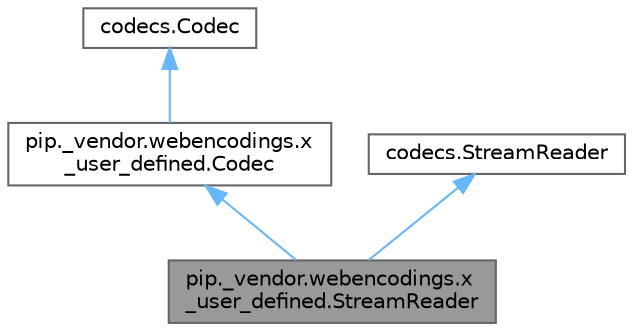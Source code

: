 digraph "pip._vendor.webencodings.x_user_defined.StreamReader"
{
 // LATEX_PDF_SIZE
  bgcolor="transparent";
  edge [fontname=Helvetica,fontsize=10,labelfontname=Helvetica,labelfontsize=10];
  node [fontname=Helvetica,fontsize=10,shape=box,height=0.2,width=0.4];
  Node1 [id="Node000001",label="pip._vendor.webencodings.x\l_user_defined.StreamReader",height=0.2,width=0.4,color="gray40", fillcolor="grey60", style="filled", fontcolor="black",tooltip=" "];
  Node2 -> Node1 [id="edge1_Node000001_Node000002",dir="back",color="steelblue1",style="solid",tooltip=" "];
  Node2 [id="Node000002",label="pip._vendor.webencodings.x\l_user_defined.Codec",height=0.2,width=0.4,color="gray40", fillcolor="white", style="filled",URL="$classpip_1_1__vendor_1_1webencodings_1_1x__user__defined_1_1_codec.html",tooltip="Codec APIs."];
  Node3 -> Node2 [id="edge2_Node000002_Node000003",dir="back",color="steelblue1",style="solid",tooltip=" "];
  Node3 [id="Node000003",label="codecs.Codec",height=0.2,width=0.4,color="gray40", fillcolor="white", style="filled",tooltip=" "];
  Node4 -> Node1 [id="edge3_Node000001_Node000004",dir="back",color="steelblue1",style="solid",tooltip=" "];
  Node4 [id="Node000004",label="codecs.StreamReader",height=0.2,width=0.4,color="gray40", fillcolor="white", style="filled",tooltip=" "];
}
